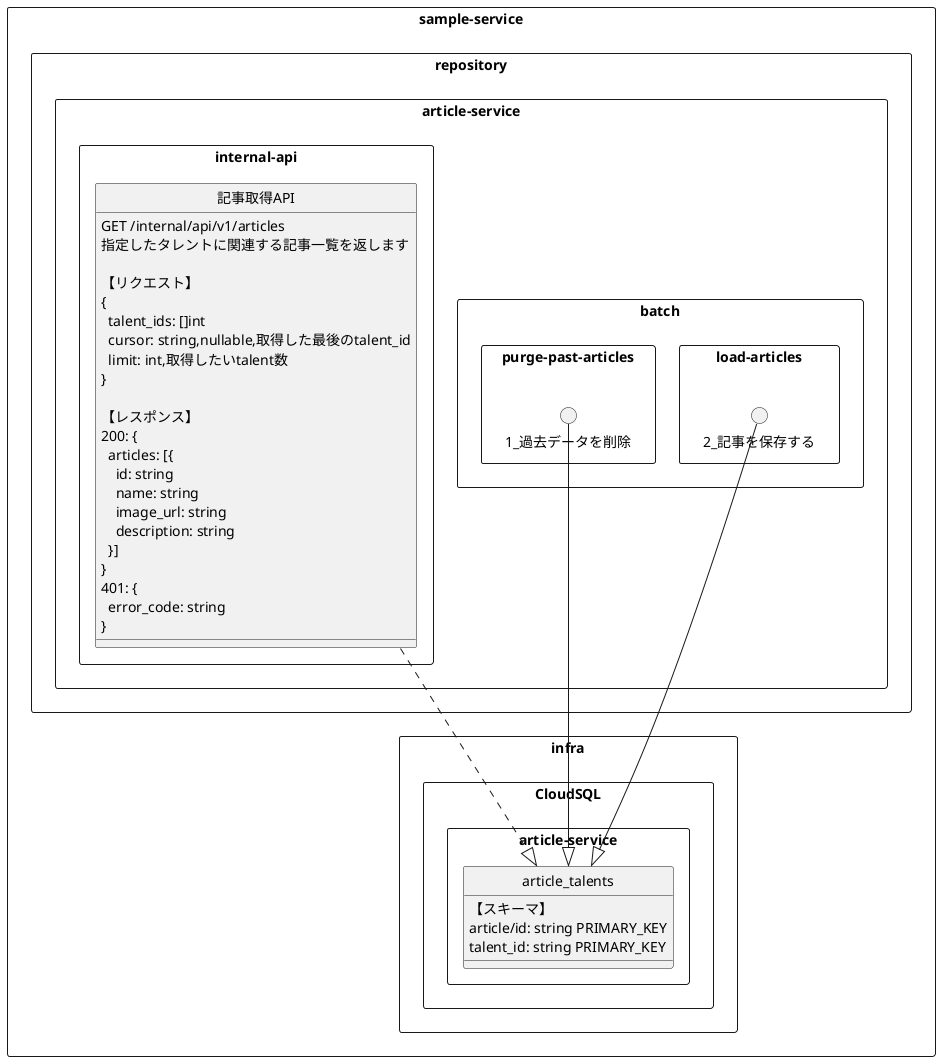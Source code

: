 @startuml
hide circle
rectangle "sample-service" as sample-service {
    rectangle "infra" as sample-service/infra {
        rectangle "CloudSQL" as sample-service/infra/CloudSQL {
            rectangle "article-service" as sample-service/infra/CloudSQL/article-service {
                class "article_talents" as sample-service/infra/CloudSQL/article-service/article_talents {
                    【スキーマ】\narticle/id: string PRIMARY_KEY\ntalent_id: string PRIMARY_KEY
                }
            }
        }
    }
    rectangle "repository" as sample-service/repository {
        rectangle "article-service" as sample-service/repository/article-service {
            rectangle "batch" as sample-service/repository/article-service/batch {
                rectangle "load-articles" as sample-service/repository/article-service/batch/load-articles {
                    circle "2_記事を保存する" as sample-service/repository/article-service/batch/load-articles/2_記事を保存する
                }
                rectangle "purge-past-articles" as sample-service/repository/article-service/batch/purge-past-articles {
                    circle "1_過去データを削除" as sample-service/repository/article-service/batch/purge-past-articles/1_過去データを削除
                }
            }
            rectangle "internal-api" as sample-service/repository/article-service/internal-api {
                class "記事取得API" as sample-service/repository/article-service/internal-api/記事取得API {
                    GET /internal/api/v1/articles\n指定したタレントに関連する記事一覧を返します\n\n【リクエスト】\n{\n  talent_ids: []int\n  cursor: string,nullable,取得した最後のtalent_id\n  limit: int,取得したいtalent数\n}\n\n【レスポンス】\n200: {\n  articles: [{\n    id: string\n    name: string\n    image_url: string\n    description: string\n  }]\n}\n401: {\n  error_code: string\n}
                }
            }
        }
    }
}
"sample-service/repository/article-service/batch/load-articles/2_記事を保存する" --|> "sample-service/infra/CloudSQL/article-service/article_talents"
"sample-service/repository/article-service/batch/purge-past-articles/1_過去データを削除" --|> "sample-service/infra/CloudSQL/article-service/article_talents"
"sample-service/repository/article-service/internal-api/記事取得API" ..|> "sample-service/infra/CloudSQL/article-service/article_talents"
@enduml
